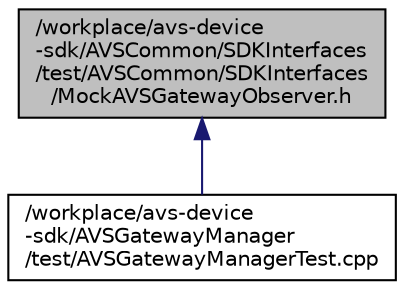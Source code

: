 digraph "/workplace/avs-device-sdk/AVSCommon/SDKInterfaces/test/AVSCommon/SDKInterfaces/MockAVSGatewayObserver.h"
{
  edge [fontname="Helvetica",fontsize="10",labelfontname="Helvetica",labelfontsize="10"];
  node [fontname="Helvetica",fontsize="10",shape=record];
  Node4 [label="/workplace/avs-device\l-sdk/AVSCommon/SDKInterfaces\l/test/AVSCommon/SDKInterfaces\l/MockAVSGatewayObserver.h",height=0.2,width=0.4,color="black", fillcolor="grey75", style="filled", fontcolor="black"];
  Node4 -> Node5 [dir="back",color="midnightblue",fontsize="10",style="solid",fontname="Helvetica"];
  Node5 [label="/workplace/avs-device\l-sdk/AVSGatewayManager\l/test/AVSGatewayManagerTest.cpp",height=0.2,width=0.4,color="black", fillcolor="white", style="filled",URL="$_a_v_s_gateway_manager_test_8cpp.html"];
}
